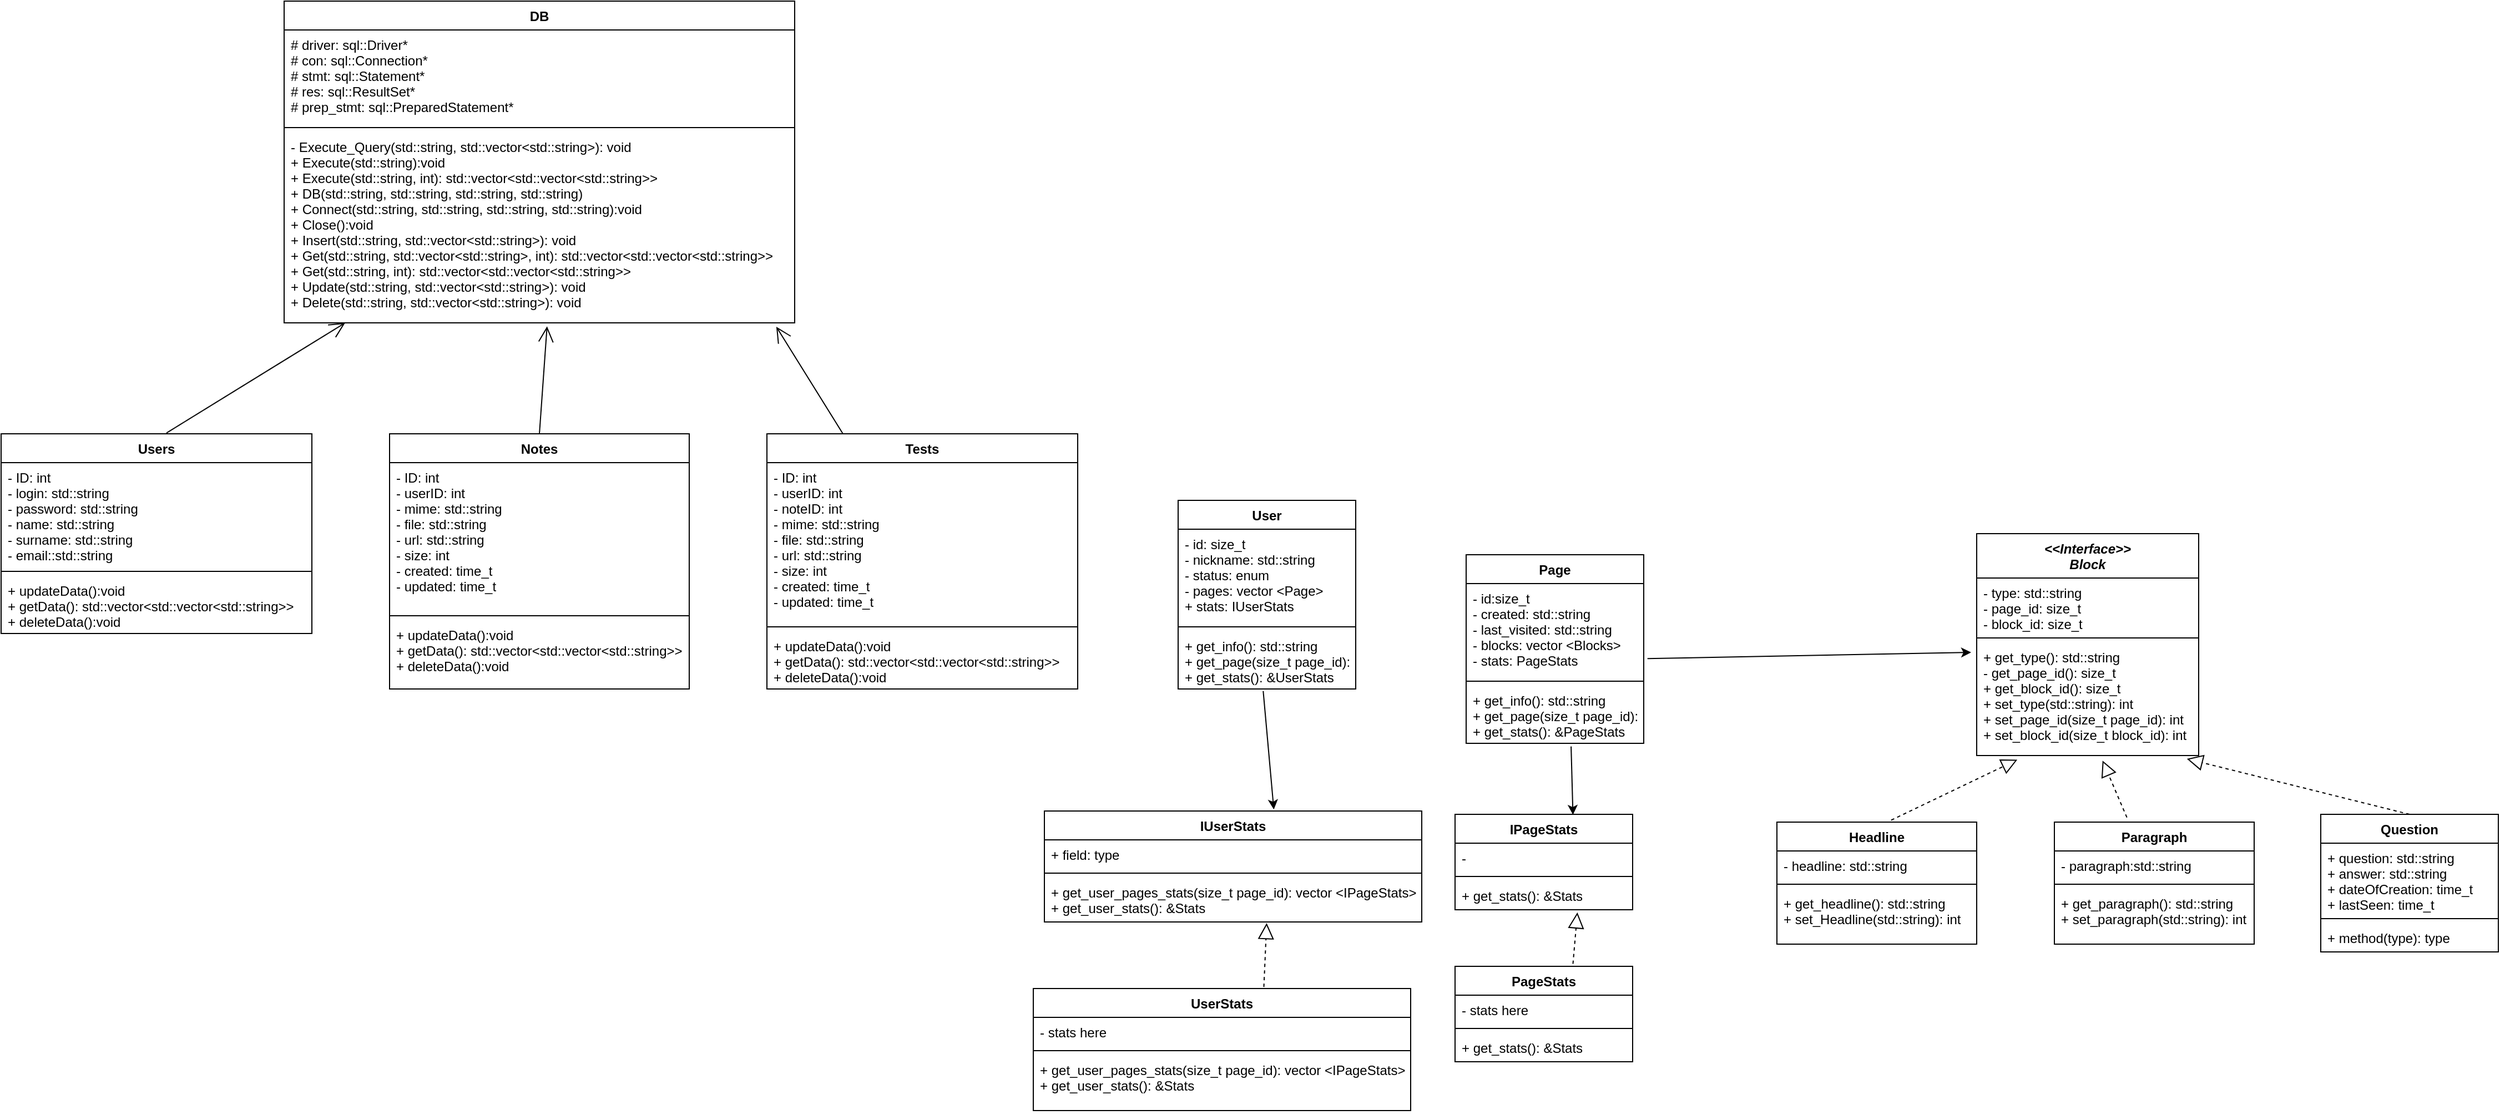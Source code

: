 <mxfile version="17.4.3" type="device"><diagram id="tDSbwJxcIFZtZAh7R6iV" name="Page-1"><mxGraphModel dx="1313" dy="721" grid="1" gridSize="10" guides="1" tooltips="1" connect="1" arrows="1" fold="1" page="1" pageScale="1" pageWidth="827" pageHeight="1169" math="0" shadow="0"><root><mxCell id="0"/><mxCell id="1" parent="0"/><mxCell id="3_4fbNGO2GtLeaezwJlS-5" value="DB" style="swimlane;fontStyle=1;align=center;verticalAlign=top;childLayout=stackLayout;horizontal=1;startSize=26;horizontalStack=0;resizeParent=1;resizeParentMax=0;resizeLast=0;collapsible=1;marginBottom=0;" parent="1" vertex="1"><mxGeometry x="275" y="60" width="460" height="290" as="geometry"/></mxCell><mxCell id="3_4fbNGO2GtLeaezwJlS-6" value="# driver: sql::Driver*&#10;# con: sql::Connection*&#10;# stmt: sql::Statement*&#10;# res: sql::ResultSet*&#10;# prep_stmt: sql::PreparedStatement* " style="text;strokeColor=none;fillColor=none;align=left;verticalAlign=top;spacingLeft=4;spacingRight=4;overflow=hidden;rotatable=0;points=[[0,0.5],[1,0.5]];portConstraint=eastwest;" parent="3_4fbNGO2GtLeaezwJlS-5" vertex="1"><mxGeometry y="26" width="460" height="84" as="geometry"/></mxCell><mxCell id="3_4fbNGO2GtLeaezwJlS-7" value="" style="line;strokeWidth=1;fillColor=none;align=left;verticalAlign=middle;spacingTop=-1;spacingLeft=3;spacingRight=3;rotatable=0;labelPosition=right;points=[];portConstraint=eastwest;" parent="3_4fbNGO2GtLeaezwJlS-5" vertex="1"><mxGeometry y="110" width="460" height="8" as="geometry"/></mxCell><mxCell id="3_4fbNGO2GtLeaezwJlS-8" value="- Execute_Query(std::string, std::vector&lt;std::string&gt;): void&#10;+ Execute(std::string):void&#10;+ Execute(std::string, int): std::vector&lt;std::vector&lt;std::string&gt;&gt;&#10;+ DB(std::string, std::string, std::string, std::string)&#10;+ Connect(std::string, std::string, std::string, std::string):void&#10;+ Close():void&#10;+ Insert(std::string, std::vector&lt;std::string&gt;): void&#10;+ Get(std::string, std::vector&lt;std::string&gt;, int): std::vector&lt;std::vector&lt;std::string&gt;&gt;&#10;+ Get(std::string, int): std::vector&lt;std::vector&lt;std::string&gt;&gt;&#10;+ Update(std::string, std::vector&lt;std::string&gt;): void&#10;+ Delete(std::string, std::vector&lt;std::string&gt;): void&#10;&#10;" style="text;strokeColor=none;fillColor=none;align=left;verticalAlign=top;spacingLeft=4;spacingRight=4;overflow=hidden;rotatable=0;points=[[0,0.5],[1,0.5]];portConstraint=eastwest;" parent="3_4fbNGO2GtLeaezwJlS-5" vertex="1"><mxGeometry y="118" width="460" height="172" as="geometry"/></mxCell><mxCell id="GMjYYIQnIVmLGbrR8X7D-1" value="Users" style="swimlane;fontStyle=1;align=center;verticalAlign=top;childLayout=stackLayout;horizontal=1;startSize=26;horizontalStack=0;resizeParent=1;resizeParentMax=0;resizeLast=0;collapsible=1;marginBottom=0;" parent="1" vertex="1"><mxGeometry x="20" y="450" width="280" height="180" as="geometry"/></mxCell><mxCell id="GMjYYIQnIVmLGbrR8X7D-2" value="- ID: int&#10;- login: std::string&#10;- password: std::string&#10;- name: std::string&#10;- surname: std::string&#10;- email::std::string" style="text;strokeColor=none;fillColor=none;align=left;verticalAlign=top;spacingLeft=4;spacingRight=4;overflow=hidden;rotatable=0;points=[[0,0.5],[1,0.5]];portConstraint=eastwest;" parent="GMjYYIQnIVmLGbrR8X7D-1" vertex="1"><mxGeometry y="26" width="280" height="94" as="geometry"/></mxCell><mxCell id="GMjYYIQnIVmLGbrR8X7D-3" value="" style="line;strokeWidth=1;fillColor=none;align=left;verticalAlign=middle;spacingTop=-1;spacingLeft=3;spacingRight=3;rotatable=0;labelPosition=right;points=[];portConstraint=eastwest;" parent="GMjYYIQnIVmLGbrR8X7D-1" vertex="1"><mxGeometry y="120" width="280" height="8" as="geometry"/></mxCell><mxCell id="GMjYYIQnIVmLGbrR8X7D-4" value="+ updateData():void&#10;+ getData(): std::vector&lt;std::vector&lt;std::string&gt;&gt;&#10;+ deleteData():void" style="text;strokeColor=none;fillColor=none;align=left;verticalAlign=top;spacingLeft=4;spacingRight=4;overflow=hidden;rotatable=0;points=[[0,0.5],[1,0.5]];portConstraint=eastwest;" parent="GMjYYIQnIVmLGbrR8X7D-1" vertex="1"><mxGeometry y="128" width="280" height="52" as="geometry"/></mxCell><mxCell id="GMjYYIQnIVmLGbrR8X7D-5" value="Notes" style="swimlane;fontStyle=1;align=center;verticalAlign=top;childLayout=stackLayout;horizontal=1;startSize=26;horizontalStack=0;resizeParent=1;resizeParentMax=0;resizeLast=0;collapsible=1;marginBottom=0;" parent="1" vertex="1"><mxGeometry x="370" y="450" width="270" height="230" as="geometry"/></mxCell><mxCell id="GMjYYIQnIVmLGbrR8X7D-6" value="- ID: int&#10;- userID: int&#10;- mime: std::string&#10;- file: std::string&#10;- url: std::string&#10;- size: int&#10;- created: time_t&#10;- updated: time_t&#10;" style="text;strokeColor=none;fillColor=none;align=left;verticalAlign=top;spacingLeft=4;spacingRight=4;overflow=hidden;rotatable=0;points=[[0,0.5],[1,0.5]];portConstraint=eastwest;" parent="GMjYYIQnIVmLGbrR8X7D-5" vertex="1"><mxGeometry y="26" width="270" height="134" as="geometry"/></mxCell><mxCell id="GMjYYIQnIVmLGbrR8X7D-7" value="" style="line;strokeWidth=1;fillColor=none;align=left;verticalAlign=middle;spacingTop=-1;spacingLeft=3;spacingRight=3;rotatable=0;labelPosition=right;points=[];portConstraint=eastwest;" parent="GMjYYIQnIVmLGbrR8X7D-5" vertex="1"><mxGeometry y="160" width="270" height="8" as="geometry"/></mxCell><mxCell id="GMjYYIQnIVmLGbrR8X7D-8" value="+ updateData():void&#10;+ getData(): std::vector&lt;std::vector&lt;std::string&gt;&gt;&#10;+ deleteData():void" style="text;strokeColor=none;fillColor=none;align=left;verticalAlign=top;spacingLeft=4;spacingRight=4;overflow=hidden;rotatable=0;points=[[0,0.5],[1,0.5]];portConstraint=eastwest;" parent="GMjYYIQnIVmLGbrR8X7D-5" vertex="1"><mxGeometry y="168" width="270" height="62" as="geometry"/></mxCell><mxCell id="GMjYYIQnIVmLGbrR8X7D-9" value="Tests" style="swimlane;fontStyle=1;align=center;verticalAlign=top;childLayout=stackLayout;horizontal=1;startSize=26;horizontalStack=0;resizeParent=1;resizeParentMax=0;resizeLast=0;collapsible=1;marginBottom=0;" parent="1" vertex="1"><mxGeometry x="710" y="450" width="280" height="230" as="geometry"/></mxCell><mxCell id="GMjYYIQnIVmLGbrR8X7D-10" value="- ID: int&#10;- userID: int&#10;- noteID: int&#10;- mime: std::string&#10;- file: std::string&#10;- url: std::string&#10;- size: int&#10;- created: time_t&#10;- updated: time_t&#10;" style="text;strokeColor=none;fillColor=none;align=left;verticalAlign=top;spacingLeft=4;spacingRight=4;overflow=hidden;rotatable=0;points=[[0,0.5],[1,0.5]];portConstraint=eastwest;" parent="GMjYYIQnIVmLGbrR8X7D-9" vertex="1"><mxGeometry y="26" width="280" height="144" as="geometry"/></mxCell><mxCell id="GMjYYIQnIVmLGbrR8X7D-11" value="" style="line;strokeWidth=1;fillColor=none;align=left;verticalAlign=middle;spacingTop=-1;spacingLeft=3;spacingRight=3;rotatable=0;labelPosition=right;points=[];portConstraint=eastwest;" parent="GMjYYIQnIVmLGbrR8X7D-9" vertex="1"><mxGeometry y="170" width="280" height="8" as="geometry"/></mxCell><mxCell id="GMjYYIQnIVmLGbrR8X7D-12" value="+ updateData():void&#10;+ getData(): std::vector&lt;std::vector&lt;std::string&gt;&gt;&#10;+ deleteData():void" style="text;strokeColor=none;fillColor=none;align=left;verticalAlign=top;spacingLeft=4;spacingRight=4;overflow=hidden;rotatable=0;points=[[0,0.5],[1,0.5]];portConstraint=eastwest;" parent="GMjYYIQnIVmLGbrR8X7D-9" vertex="1"><mxGeometry y="178" width="280" height="52" as="geometry"/></mxCell><mxCell id="GMjYYIQnIVmLGbrR8X7D-14" value="" style="endArrow=open;endFill=1;endSize=12;html=1;rounded=0;exitX=0.532;exitY=-0.004;exitDx=0;exitDy=0;exitPerimeter=0;" parent="1" source="GMjYYIQnIVmLGbrR8X7D-1" edge="1"><mxGeometry width="160" relative="1" as="geometry"><mxPoint x="170" y="350" as="sourcePoint"/><mxPoint x="330" y="350" as="targetPoint"/></mxGeometry></mxCell><mxCell id="GMjYYIQnIVmLGbrR8X7D-15" value="" style="endArrow=open;endFill=1;endSize=12;html=1;rounded=0;exitX=0.5;exitY=0;exitDx=0;exitDy=0;entryX=0.515;entryY=1.018;entryDx=0;entryDy=0;entryPerimeter=0;" parent="1" source="GMjYYIQnIVmLGbrR8X7D-5" target="3_4fbNGO2GtLeaezwJlS-8" edge="1"><mxGeometry width="160" relative="1" as="geometry"><mxPoint x="430" y="434.28" as="sourcePoint"/><mxPoint x="551.04" y="350" as="targetPoint"/></mxGeometry></mxCell><mxCell id="GMjYYIQnIVmLGbrR8X7D-16" value="" style="endArrow=open;endFill=1;endSize=12;html=1;rounded=0;entryX=0.964;entryY=1.02;entryDx=0;entryDy=0;entryPerimeter=0;" parent="1" source="GMjYYIQnIVmLGbrR8X7D-9" target="3_4fbNGO2GtLeaezwJlS-8" edge="1"><mxGeometry width="160" relative="1" as="geometry"><mxPoint x="770" y="380" as="sourcePoint"/><mxPoint x="891.04" y="295.72" as="targetPoint"/></mxGeometry></mxCell><mxCell id="_pcM4izKKK6vXL8bgFOo-1" value="User" style="swimlane;fontStyle=1;align=center;verticalAlign=top;childLayout=stackLayout;horizontal=1;startSize=26;horizontalStack=0;resizeParent=1;resizeParentMax=0;resizeLast=0;collapsible=1;marginBottom=0;" vertex="1" parent="1"><mxGeometry x="1080.5" y="510" width="160" height="170" as="geometry"/></mxCell><mxCell id="_pcM4izKKK6vXL8bgFOo-2" value="- id: size_t&#10;- nickname: std::string&#10;- status: enum&#10;- pages: vector &lt;Page&gt;&#10;+ stats: IUserStats&#10;" style="text;strokeColor=none;fillColor=none;align=left;verticalAlign=top;spacingLeft=4;spacingRight=4;overflow=hidden;rotatable=0;points=[[0,0.5],[1,0.5]];portConstraint=eastwest;" vertex="1" parent="_pcM4izKKK6vXL8bgFOo-1"><mxGeometry y="26" width="160" height="84" as="geometry"/></mxCell><mxCell id="_pcM4izKKK6vXL8bgFOo-3" value="" style="line;strokeWidth=1;fillColor=none;align=left;verticalAlign=middle;spacingTop=-1;spacingLeft=3;spacingRight=3;rotatable=0;labelPosition=right;points=[];portConstraint=eastwest;" vertex="1" parent="_pcM4izKKK6vXL8bgFOo-1"><mxGeometry y="110" width="160" height="8" as="geometry"/></mxCell><mxCell id="_pcM4izKKK6vXL8bgFOo-4" value="+ get_info(): std::string&#10;+ get_page(size_t page_id): &amp;Page&#10;+ get_stats(): &amp;UserStats" style="text;strokeColor=none;fillColor=none;align=left;verticalAlign=top;spacingLeft=4;spacingRight=4;overflow=hidden;rotatable=0;points=[[0,0.5],[1,0.5]];portConstraint=eastwest;" vertex="1" parent="_pcM4izKKK6vXL8bgFOo-1"><mxGeometry y="118" width="160" height="52" as="geometry"/></mxCell><mxCell id="_pcM4izKKK6vXL8bgFOo-5" value="Page" style="swimlane;fontStyle=1;align=center;verticalAlign=top;childLayout=stackLayout;horizontal=1;startSize=26;horizontalStack=0;resizeParent=1;resizeParentMax=0;resizeLast=0;collapsible=1;marginBottom=0;" vertex="1" parent="1"><mxGeometry x="1340" y="559" width="160" height="170" as="geometry"/></mxCell><mxCell id="_pcM4izKKK6vXL8bgFOo-6" value="- id:size_t&#10;- created: std::string&#10;- last_visited: std::string&#10;- blocks: vector &lt;Blocks&gt;&#10;- stats: PageStats&#10;" style="text;strokeColor=none;fillColor=none;align=left;verticalAlign=top;spacingLeft=4;spacingRight=4;overflow=hidden;rotatable=0;points=[[0,0.5],[1,0.5]];portConstraint=eastwest;" vertex="1" parent="_pcM4izKKK6vXL8bgFOo-5"><mxGeometry y="26" width="160" height="84" as="geometry"/></mxCell><mxCell id="_pcM4izKKK6vXL8bgFOo-7" value="" style="line;strokeWidth=1;fillColor=none;align=left;verticalAlign=middle;spacingTop=-1;spacingLeft=3;spacingRight=3;rotatable=0;labelPosition=right;points=[];portConstraint=eastwest;" vertex="1" parent="_pcM4izKKK6vXL8bgFOo-5"><mxGeometry y="110" width="160" height="8" as="geometry"/></mxCell><mxCell id="_pcM4izKKK6vXL8bgFOo-8" value="+ get_info(): std::string&#10;+ get_page(size_t page_id): &amp;Page&#10;+ get_stats(): &amp;PageStats" style="text;strokeColor=none;fillColor=none;align=left;verticalAlign=top;spacingLeft=4;spacingRight=4;overflow=hidden;rotatable=0;points=[[0,0.5],[1,0.5]];portConstraint=eastwest;" vertex="1" parent="_pcM4izKKK6vXL8bgFOo-5"><mxGeometry y="118" width="160" height="52" as="geometry"/></mxCell><mxCell id="_pcM4izKKK6vXL8bgFOo-9" value="IUserStats" style="swimlane;fontStyle=1;align=center;verticalAlign=top;childLayout=stackLayout;horizontal=1;startSize=26;horizontalStack=0;resizeParent=1;resizeParentMax=0;resizeLast=0;collapsible=1;marginBottom=0;" vertex="1" parent="1"><mxGeometry x="960" y="790" width="340" height="100" as="geometry"/></mxCell><mxCell id="_pcM4izKKK6vXL8bgFOo-10" value="+ field: type" style="text;strokeColor=none;fillColor=none;align=left;verticalAlign=top;spacingLeft=4;spacingRight=4;overflow=hidden;rotatable=0;points=[[0,0.5],[1,0.5]];portConstraint=eastwest;" vertex="1" parent="_pcM4izKKK6vXL8bgFOo-9"><mxGeometry y="26" width="340" height="26" as="geometry"/></mxCell><mxCell id="_pcM4izKKK6vXL8bgFOo-11" value="" style="line;strokeWidth=1;fillColor=none;align=left;verticalAlign=middle;spacingTop=-1;spacingLeft=3;spacingRight=3;rotatable=0;labelPosition=right;points=[];portConstraint=eastwest;" vertex="1" parent="_pcM4izKKK6vXL8bgFOo-9"><mxGeometry y="52" width="340" height="8" as="geometry"/></mxCell><mxCell id="_pcM4izKKK6vXL8bgFOo-12" value="+ get_user_pages_stats(size_t page_id): vector &lt;IPageStats&gt;&#10;+ get_user_stats(): &amp;Stats" style="text;strokeColor=none;fillColor=none;align=left;verticalAlign=top;spacingLeft=4;spacingRight=4;overflow=hidden;rotatable=0;points=[[0,0.5],[1,0.5]];portConstraint=eastwest;" vertex="1" parent="_pcM4izKKK6vXL8bgFOo-9"><mxGeometry y="60" width="340" height="40" as="geometry"/></mxCell><mxCell id="_pcM4izKKK6vXL8bgFOo-13" value="UserStats" style="swimlane;fontStyle=1;align=center;verticalAlign=top;childLayout=stackLayout;horizontal=1;startSize=26;horizontalStack=0;resizeParent=1;resizeParentMax=0;resizeLast=0;collapsible=1;marginBottom=0;" vertex="1" parent="1"><mxGeometry x="950" y="950" width="340" height="110" as="geometry"/></mxCell><mxCell id="_pcM4izKKK6vXL8bgFOo-14" value="- stats here" style="text;strokeColor=none;fillColor=none;align=left;verticalAlign=top;spacingLeft=4;spacingRight=4;overflow=hidden;rotatable=0;points=[[0,0.5],[1,0.5]];portConstraint=eastwest;" vertex="1" parent="_pcM4izKKK6vXL8bgFOo-13"><mxGeometry y="26" width="340" height="26" as="geometry"/></mxCell><mxCell id="_pcM4izKKK6vXL8bgFOo-15" value="" style="line;strokeWidth=1;fillColor=none;align=left;verticalAlign=middle;spacingTop=-1;spacingLeft=3;spacingRight=3;rotatable=0;labelPosition=right;points=[];portConstraint=eastwest;" vertex="1" parent="_pcM4izKKK6vXL8bgFOo-13"><mxGeometry y="52" width="340" height="8" as="geometry"/></mxCell><mxCell id="_pcM4izKKK6vXL8bgFOo-16" value="+ get_user_pages_stats(size_t page_id): vector &lt;IPageStats&gt;&#10;+ get_user_stats(): &amp;Stats" style="text;strokeColor=none;fillColor=none;align=left;verticalAlign=top;spacingLeft=4;spacingRight=4;overflow=hidden;rotatable=0;points=[[0,0.5],[1,0.5]];portConstraint=eastwest;" vertex="1" parent="_pcM4izKKK6vXL8bgFOo-13"><mxGeometry y="60" width="340" height="50" as="geometry"/></mxCell><mxCell id="_pcM4izKKK6vXL8bgFOo-17" value="IPageStats" style="swimlane;fontStyle=1;align=center;verticalAlign=top;childLayout=stackLayout;horizontal=1;startSize=26;horizontalStack=0;resizeParent=1;resizeParentMax=0;resizeLast=0;collapsible=1;marginBottom=0;" vertex="1" parent="1"><mxGeometry x="1330" y="793" width="160" height="86" as="geometry"/></mxCell><mxCell id="_pcM4izKKK6vXL8bgFOo-18" value="-" style="text;strokeColor=none;fillColor=none;align=left;verticalAlign=top;spacingLeft=4;spacingRight=4;overflow=hidden;rotatable=0;points=[[0,0.5],[1,0.5]];portConstraint=eastwest;" vertex="1" parent="_pcM4izKKK6vXL8bgFOo-17"><mxGeometry y="26" width="160" height="26" as="geometry"/></mxCell><mxCell id="_pcM4izKKK6vXL8bgFOo-19" value="" style="line;strokeWidth=1;fillColor=none;align=left;verticalAlign=middle;spacingTop=-1;spacingLeft=3;spacingRight=3;rotatable=0;labelPosition=right;points=[];portConstraint=eastwest;" vertex="1" parent="_pcM4izKKK6vXL8bgFOo-17"><mxGeometry y="52" width="160" height="8" as="geometry"/></mxCell><mxCell id="_pcM4izKKK6vXL8bgFOo-20" value="+ get_stats(): &amp;Stats" style="text;strokeColor=none;fillColor=none;align=left;verticalAlign=top;spacingLeft=4;spacingRight=4;overflow=hidden;rotatable=0;points=[[0,0.5],[1,0.5]];portConstraint=eastwest;" vertex="1" parent="_pcM4izKKK6vXL8bgFOo-17"><mxGeometry y="60" width="160" height="26" as="geometry"/></mxCell><mxCell id="_pcM4izKKK6vXL8bgFOo-21" value="PageStats" style="swimlane;fontStyle=1;align=center;verticalAlign=top;childLayout=stackLayout;horizontal=1;startSize=26;horizontalStack=0;resizeParent=1;resizeParentMax=0;resizeLast=0;collapsible=1;marginBottom=0;" vertex="1" parent="1"><mxGeometry x="1330" y="930" width="160" height="86" as="geometry"/></mxCell><mxCell id="_pcM4izKKK6vXL8bgFOo-22" value="- stats here" style="text;strokeColor=none;fillColor=none;align=left;verticalAlign=top;spacingLeft=4;spacingRight=4;overflow=hidden;rotatable=0;points=[[0,0.5],[1,0.5]];portConstraint=eastwest;" vertex="1" parent="_pcM4izKKK6vXL8bgFOo-21"><mxGeometry y="26" width="160" height="26" as="geometry"/></mxCell><mxCell id="_pcM4izKKK6vXL8bgFOo-23" value="" style="line;strokeWidth=1;fillColor=none;align=left;verticalAlign=middle;spacingTop=-1;spacingLeft=3;spacingRight=3;rotatable=0;labelPosition=right;points=[];portConstraint=eastwest;" vertex="1" parent="_pcM4izKKK6vXL8bgFOo-21"><mxGeometry y="52" width="160" height="8" as="geometry"/></mxCell><mxCell id="_pcM4izKKK6vXL8bgFOo-24" value="+ get_stats(): &amp;Stats" style="text;strokeColor=none;fillColor=none;align=left;verticalAlign=top;spacingLeft=4;spacingRight=4;overflow=hidden;rotatable=0;points=[[0,0.5],[1,0.5]];portConstraint=eastwest;" vertex="1" parent="_pcM4izKKK6vXL8bgFOo-21"><mxGeometry y="60" width="160" height="26" as="geometry"/></mxCell><mxCell id="_pcM4izKKK6vXL8bgFOo-25" value="&lt;&lt;Interface&gt;&gt;&#10;Block&#10;" style="swimlane;fontStyle=3;align=center;verticalAlign=top;childLayout=stackLayout;horizontal=1;startSize=40;horizontalStack=0;resizeParent=1;resizeParentMax=0;resizeLast=0;collapsible=1;marginBottom=0;" vertex="1" parent="1"><mxGeometry x="1800" y="540" width="200" height="200" as="geometry"/></mxCell><mxCell id="_pcM4izKKK6vXL8bgFOo-26" value="- type: std::string&#10;- page_id: size_t&#10;- block_id: size_t" style="text;strokeColor=none;fillColor=none;align=left;verticalAlign=top;spacingLeft=4;spacingRight=4;overflow=hidden;rotatable=0;points=[[0,0.5],[1,0.5]];portConstraint=eastwest;" vertex="1" parent="_pcM4izKKK6vXL8bgFOo-25"><mxGeometry y="40" width="200" height="50" as="geometry"/></mxCell><mxCell id="_pcM4izKKK6vXL8bgFOo-27" value="" style="line;strokeWidth=1;fillColor=none;align=left;verticalAlign=middle;spacingTop=-1;spacingLeft=3;spacingRight=3;rotatable=0;labelPosition=right;points=[];portConstraint=eastwest;" vertex="1" parent="_pcM4izKKK6vXL8bgFOo-25"><mxGeometry y="90" width="200" height="8" as="geometry"/></mxCell><mxCell id="_pcM4izKKK6vXL8bgFOo-28" value="+ get_type(): std::string&#10;- get_page_id(): size_t&#10;+ get_block_id(): size_t&#10;+ set_type(std::string): int&#10;+ set_page_id(size_t page_id): int&#10;+ set_block_id(size_t block_id): int" style="text;strokeColor=none;fillColor=none;align=left;verticalAlign=top;spacingLeft=4;spacingRight=4;overflow=hidden;rotatable=0;points=[[0,0.5],[1,0.5]];portConstraint=eastwest;" vertex="1" parent="_pcM4izKKK6vXL8bgFOo-25"><mxGeometry y="98" width="200" height="102" as="geometry"/></mxCell><mxCell id="_pcM4izKKK6vXL8bgFOo-29" value="Headline" style="swimlane;fontStyle=1;align=center;verticalAlign=top;childLayout=stackLayout;horizontal=1;startSize=26;horizontalStack=0;resizeParent=1;resizeParentMax=0;resizeLast=0;collapsible=1;marginBottom=0;" vertex="1" parent="1"><mxGeometry x="1620" y="800" width="180" height="110" as="geometry"/></mxCell><mxCell id="_pcM4izKKK6vXL8bgFOo-30" value="- headline: std::string" style="text;strokeColor=none;fillColor=none;align=left;verticalAlign=top;spacingLeft=4;spacingRight=4;overflow=hidden;rotatable=0;points=[[0,0.5],[1,0.5]];portConstraint=eastwest;" vertex="1" parent="_pcM4izKKK6vXL8bgFOo-29"><mxGeometry y="26" width="180" height="26" as="geometry"/></mxCell><mxCell id="_pcM4izKKK6vXL8bgFOo-31" value="" style="line;strokeWidth=1;fillColor=none;align=left;verticalAlign=middle;spacingTop=-1;spacingLeft=3;spacingRight=3;rotatable=0;labelPosition=right;points=[];portConstraint=eastwest;" vertex="1" parent="_pcM4izKKK6vXL8bgFOo-29"><mxGeometry y="52" width="180" height="8" as="geometry"/></mxCell><mxCell id="_pcM4izKKK6vXL8bgFOo-32" value="+ get_headline(): std::string&#10;+ set_Headline(std::string): int" style="text;strokeColor=none;fillColor=none;align=left;verticalAlign=top;spacingLeft=4;spacingRight=4;overflow=hidden;rotatable=0;points=[[0,0.5],[1,0.5]];portConstraint=eastwest;" vertex="1" parent="_pcM4izKKK6vXL8bgFOo-29"><mxGeometry y="60" width="180" height="50" as="geometry"/></mxCell><mxCell id="_pcM4izKKK6vXL8bgFOo-33" value="Paragraph" style="swimlane;fontStyle=1;align=center;verticalAlign=top;childLayout=stackLayout;horizontal=1;startSize=26;horizontalStack=0;resizeParent=1;resizeParentMax=0;resizeLast=0;collapsible=1;marginBottom=0;" vertex="1" parent="1"><mxGeometry x="1870" y="800" width="180" height="110" as="geometry"/></mxCell><mxCell id="_pcM4izKKK6vXL8bgFOo-34" value="- paragraph:std::string" style="text;strokeColor=none;fillColor=none;align=left;verticalAlign=top;spacingLeft=4;spacingRight=4;overflow=hidden;rotatable=0;points=[[0,0.5],[1,0.5]];portConstraint=eastwest;" vertex="1" parent="_pcM4izKKK6vXL8bgFOo-33"><mxGeometry y="26" width="180" height="26" as="geometry"/></mxCell><mxCell id="_pcM4izKKK6vXL8bgFOo-35" value="" style="line;strokeWidth=1;fillColor=none;align=left;verticalAlign=middle;spacingTop=-1;spacingLeft=3;spacingRight=3;rotatable=0;labelPosition=right;points=[];portConstraint=eastwest;" vertex="1" parent="_pcM4izKKK6vXL8bgFOo-33"><mxGeometry y="52" width="180" height="8" as="geometry"/></mxCell><mxCell id="_pcM4izKKK6vXL8bgFOo-36" value="+ get_paragraph(): std::string&#10;+ set_paragraph(std::string): int" style="text;strokeColor=none;fillColor=none;align=left;verticalAlign=top;spacingLeft=4;spacingRight=4;overflow=hidden;rotatable=0;points=[[0,0.5],[1,0.5]];portConstraint=eastwest;" vertex="1" parent="_pcM4izKKK6vXL8bgFOo-33"><mxGeometry y="60" width="180" height="50" as="geometry"/></mxCell><mxCell id="_pcM4izKKK6vXL8bgFOo-37" value="Question" style="swimlane;fontStyle=1;align=center;verticalAlign=top;childLayout=stackLayout;horizontal=1;startSize=26;horizontalStack=0;resizeParent=1;resizeParentMax=0;resizeLast=0;collapsible=1;marginBottom=0;" vertex="1" parent="1"><mxGeometry x="2110" y="793" width="160" height="124" as="geometry"/></mxCell><mxCell id="_pcM4izKKK6vXL8bgFOo-38" value="+ question: std::string&#10;+ answer: std::string&#10;+ dateOfCreation: time_t&#10;+ lastSeen: time_t" style="text;strokeColor=none;fillColor=none;align=left;verticalAlign=top;spacingLeft=4;spacingRight=4;overflow=hidden;rotatable=0;points=[[0,0.5],[1,0.5]];portConstraint=eastwest;" vertex="1" parent="_pcM4izKKK6vXL8bgFOo-37"><mxGeometry y="26" width="160" height="64" as="geometry"/></mxCell><mxCell id="_pcM4izKKK6vXL8bgFOo-39" value="" style="line;strokeWidth=1;fillColor=none;align=left;verticalAlign=middle;spacingTop=-1;spacingLeft=3;spacingRight=3;rotatable=0;labelPosition=right;points=[];portConstraint=eastwest;" vertex="1" parent="_pcM4izKKK6vXL8bgFOo-37"><mxGeometry y="90" width="160" height="8" as="geometry"/></mxCell><mxCell id="_pcM4izKKK6vXL8bgFOo-40" value="+ method(type): type" style="text;strokeColor=none;fillColor=none;align=left;verticalAlign=top;spacingLeft=4;spacingRight=4;overflow=hidden;rotatable=0;points=[[0,0.5],[1,0.5]];portConstraint=eastwest;" vertex="1" parent="_pcM4izKKK6vXL8bgFOo-37"><mxGeometry y="98" width="160" height="26" as="geometry"/></mxCell><mxCell id="_pcM4izKKK6vXL8bgFOo-41" value="" style="endArrow=classic;html=1;rounded=0;exitX=1.021;exitY=0.805;exitDx=0;exitDy=0;exitPerimeter=0;entryX=-0.025;entryY=0.088;entryDx=0;entryDy=0;entryPerimeter=0;" edge="1" parent="1" source="_pcM4izKKK6vXL8bgFOo-6" target="_pcM4izKKK6vXL8bgFOo-28"><mxGeometry width="50" height="50" relative="1" as="geometry"><mxPoint x="1500" y="830" as="sourcePoint"/><mxPoint x="1550" y="780" as="targetPoint"/></mxGeometry></mxCell><mxCell id="_pcM4izKKK6vXL8bgFOo-42" value="" style="endArrow=block;dashed=1;endFill=0;endSize=12;html=1;rounded=0;entryX=0.183;entryY=1.037;entryDx=0;entryDy=0;entryPerimeter=0;exitX=0.572;exitY=-0.016;exitDx=0;exitDy=0;exitPerimeter=0;" edge="1" parent="1" source="_pcM4izKKK6vXL8bgFOo-29" target="_pcM4izKKK6vXL8bgFOo-28"><mxGeometry width="160" relative="1" as="geometry"><mxPoint x="1450" y="810" as="sourcePoint"/><mxPoint x="1610" y="810" as="targetPoint"/></mxGeometry></mxCell><mxCell id="_pcM4izKKK6vXL8bgFOo-43" value="" style="endArrow=block;dashed=1;endFill=0;endSize=12;html=1;rounded=0;entryX=0.567;entryY=1.045;entryDx=0;entryDy=0;entryPerimeter=0;exitX=0.363;exitY=-0.038;exitDx=0;exitDy=0;exitPerimeter=0;" edge="1" parent="1" source="_pcM4izKKK6vXL8bgFOo-33" target="_pcM4izKKK6vXL8bgFOo-28"><mxGeometry width="160" relative="1" as="geometry"><mxPoint x="1590" y="800" as="sourcePoint"/><mxPoint x="1703.64" y="749.534" as="targetPoint"/></mxGeometry></mxCell><mxCell id="_pcM4izKKK6vXL8bgFOo-44" value="" style="endArrow=block;dashed=1;endFill=0;endSize=12;html=1;rounded=0;entryX=0.947;entryY=1.029;entryDx=0;entryDy=0;entryPerimeter=0;exitX=0.5;exitY=0;exitDx=0;exitDy=0;" edge="1" parent="1" source="_pcM4izKKK6vXL8bgFOo-37" target="_pcM4izKKK6vXL8bgFOo-28"><mxGeometry width="160" relative="1" as="geometry"><mxPoint x="1940.0" y="800.0" as="sourcePoint"/><mxPoint x="1944.06" y="752.77" as="targetPoint"/></mxGeometry></mxCell><mxCell id="_pcM4izKKK6vXL8bgFOo-46" value="" style="endArrow=classic;html=1;rounded=0;exitX=0.591;exitY=1.054;exitDx=0;exitDy=0;exitPerimeter=0;entryX=0.664;entryY=0.005;entryDx=0;entryDy=0;entryPerimeter=0;" edge="1" parent="1" source="_pcM4izKKK6vXL8bgFOo-8" target="_pcM4izKKK6vXL8bgFOo-17"><mxGeometry width="50" height="50" relative="1" as="geometry"><mxPoint x="1470.0" y="745.64" as="sourcePoint"/><mxPoint x="1761.64" y="739.996" as="targetPoint"/></mxGeometry></mxCell><mxCell id="_pcM4izKKK6vXL8bgFOo-47" value="" style="endArrow=block;dashed=1;endFill=0;endSize=12;html=1;rounded=0;entryX=0.689;entryY=1.092;entryDx=0;entryDy=0;entryPerimeter=0;exitX=0.664;exitY=-0.026;exitDx=0;exitDy=0;exitPerimeter=0;" edge="1" parent="1" source="_pcM4izKKK6vXL8bgFOo-21" target="_pcM4izKKK6vXL8bgFOo-20"><mxGeometry width="160" relative="1" as="geometry"><mxPoint x="1470" y="944.47" as="sourcePoint"/><mxPoint x="1583.64" y="890.004" as="targetPoint"/></mxGeometry></mxCell><mxCell id="_pcM4izKKK6vXL8bgFOo-48" value="" style="endArrow=classic;html=1;rounded=0;entryX=0.608;entryY=-0.014;entryDx=0;entryDy=0;entryPerimeter=0;exitX=0.479;exitY=1.035;exitDx=0;exitDy=0;exitPerimeter=0;" edge="1" parent="1" source="_pcM4izKKK6vXL8bgFOo-4" target="_pcM4izKKK6vXL8bgFOo-9"><mxGeometry width="50" height="50" relative="1" as="geometry"><mxPoint x="1169.82" y="740" as="sourcePoint"/><mxPoint x="1169.5" y="811.62" as="targetPoint"/></mxGeometry></mxCell><mxCell id="_pcM4izKKK6vXL8bgFOo-49" value="" style="endArrow=block;dashed=1;endFill=0;endSize=12;html=1;rounded=0;entryX=0.589;entryY=1.025;entryDx=0;entryDy=0;entryPerimeter=0;exitX=0.611;exitY=-0.013;exitDx=0;exitDy=0;exitPerimeter=0;" edge="1" parent="1" source="_pcM4izKKK6vXL8bgFOo-13" target="_pcM4izKKK6vXL8bgFOo-12"><mxGeometry width="160" relative="1" as="geometry"><mxPoint x="1160.0" y="936.374" as="sourcePoint"/><mxPoint x="1164.0" y="890.002" as="targetPoint"/></mxGeometry></mxCell></root></mxGraphModel></diagram></mxfile>